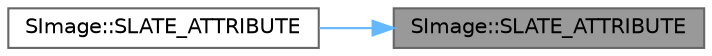 digraph "SImage::SLATE_ATTRIBUTE"
{
 // INTERACTIVE_SVG=YES
 // LATEX_PDF_SIZE
  bgcolor="transparent";
  edge [fontname=Helvetica,fontsize=10,labelfontname=Helvetica,labelfontsize=10];
  node [fontname=Helvetica,fontsize=10,shape=box,height=0.2,width=0.4];
  rankdir="RL";
  Node1 [id="Node000001",label="SImage::SLATE_ATTRIBUTE",height=0.2,width=0.4,color="gray40", fillcolor="grey60", style="filled", fontcolor="black",tooltip="Image resource."];
  Node1 -> Node2 [id="edge1_Node000001_Node000002",dir="back",color="steelblue1",style="solid",tooltip=" "];
  Node2 [id="Node000002",label="SImage::SLATE_ATTRIBUTE",height=0.2,width=0.4,color="grey40", fillcolor="white", style="filled",URL="$dc/d63/classSImage.html#a26b34e8f32814bc5c01f0b6d7006b52b",tooltip="When specified, ignore the brushes size and report the DesiredSizeOverride as the desired image size."];
}
